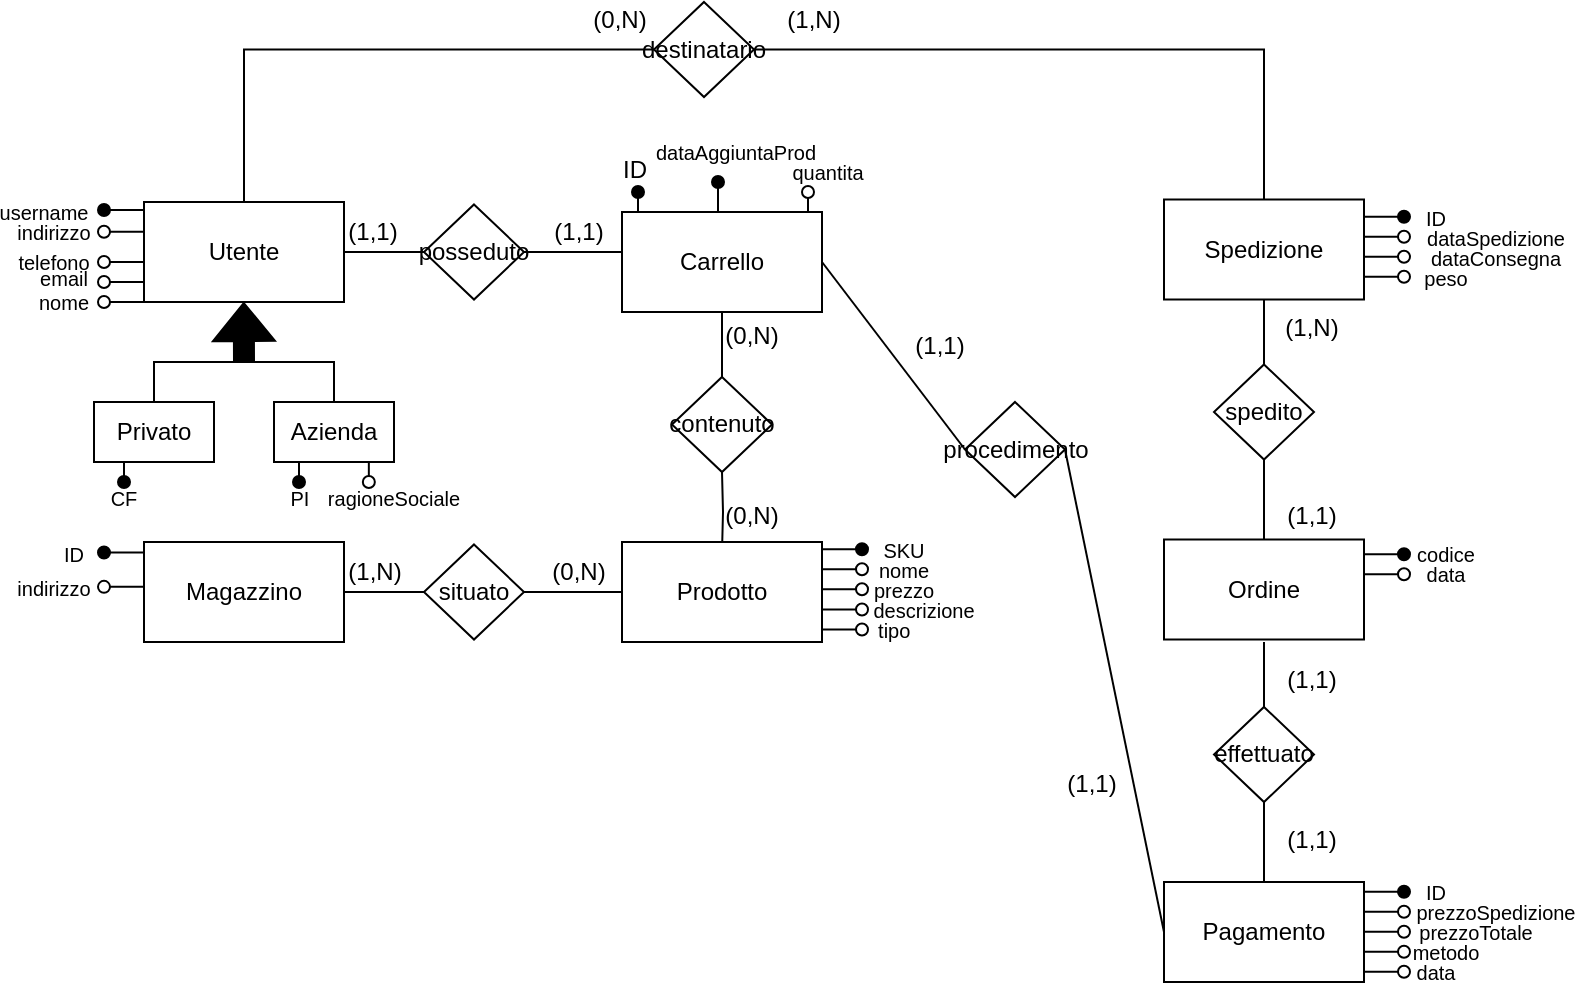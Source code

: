 <mxfile version="21.2.8" type="device">
  <diagram name="Pagina-1" id="aXGWc6sXb3ynVvdQe_Ra">
    <mxGraphModel dx="942" dy="503" grid="1" gridSize="10" guides="1" tooltips="1" connect="1" arrows="1" fold="1" page="1" pageScale="1" pageWidth="827" pageHeight="1169" math="0" shadow="0">
      <root>
        <mxCell id="0" />
        <mxCell id="1" parent="0" />
        <mxCell id="lkzqKLf32-UCbK940a2X-37" style="edgeStyle=orthogonalEdgeStyle;rounded=0;orthogonalLoop=1;jettySize=auto;html=1;exitX=0.5;exitY=0;exitDx=0;exitDy=0;entryX=0;entryY=0.5;entryDx=0;entryDy=0;endArrow=none;endFill=0;" parent="1" source="lkzqKLf32-UCbK940a2X-38" target="lkzqKLf32-UCbK940a2X-59" edge="1">
          <mxGeometry relative="1" as="geometry" />
        </mxCell>
        <mxCell id="lkzqKLf32-UCbK940a2X-38" value="Utente" style="rounded=0;whiteSpace=wrap;html=1;" parent="1" vertex="1">
          <mxGeometry x="85" y="140" width="100" height="50" as="geometry" />
        </mxCell>
        <mxCell id="lkzqKLf32-UCbK940a2X-39" style="edgeStyle=orthogonalEdgeStyle;rounded=0;orthogonalLoop=1;jettySize=auto;html=1;exitX=0.5;exitY=0;exitDx=0;exitDy=0;entryX=1;entryY=0.5;entryDx=0;entryDy=0;endArrow=none;endFill=0;" parent="1" source="lkzqKLf32-UCbK940a2X-40" target="lkzqKLf32-UCbK940a2X-59" edge="1">
          <mxGeometry relative="1" as="geometry" />
        </mxCell>
        <mxCell id="lkzqKLf32-UCbK940a2X-40" value="Spedizione" style="rounded=0;whiteSpace=wrap;html=1;" parent="1" vertex="1">
          <mxGeometry x="595" y="138.75" width="100" height="50" as="geometry" />
        </mxCell>
        <mxCell id="lkzqKLf32-UCbK940a2X-41" value="Ordine" style="rounded=0;whiteSpace=wrap;html=1;" parent="1" vertex="1">
          <mxGeometry x="595" y="308.75" width="100" height="50" as="geometry" />
        </mxCell>
        <mxCell id="lkzqKLf32-UCbK940a2X-42" style="edgeStyle=orthogonalEdgeStyle;rounded=0;orthogonalLoop=1;jettySize=auto;html=1;exitX=0.5;exitY=0;exitDx=0;exitDy=0;entryX=0.5;entryY=1;entryDx=0;entryDy=0;endArrow=none;endFill=0;" parent="1" target="lkzqKLf32-UCbK940a2X-55" edge="1">
          <mxGeometry relative="1" as="geometry">
            <mxPoint x="374" y="315" as="sourcePoint" />
          </mxGeometry>
        </mxCell>
        <mxCell id="lkzqKLf32-UCbK940a2X-43" value="Carrello" style="rounded=0;whiteSpace=wrap;html=1;" parent="1" vertex="1">
          <mxGeometry x="324" y="145" width="100" height="50" as="geometry" />
        </mxCell>
        <mxCell id="lkzqKLf32-UCbK940a2X-44" value="Magazzino" style="rounded=0;whiteSpace=wrap;html=1;" parent="1" vertex="1">
          <mxGeometry x="85" y="310" width="100" height="50" as="geometry" />
        </mxCell>
        <mxCell id="lkzqKLf32-UCbK940a2X-45" style="edgeStyle=orthogonalEdgeStyle;rounded=0;orthogonalLoop=1;jettySize=auto;html=1;exitX=0.5;exitY=1;exitDx=0;exitDy=0;entryX=0.5;entryY=0;entryDx=0;entryDy=0;endArrow=none;endFill=0;" parent="1" target="lkzqKLf32-UCbK940a2X-55" edge="1">
          <mxGeometry relative="1" as="geometry">
            <mxPoint x="374" y="195" as="sourcePoint" />
          </mxGeometry>
        </mxCell>
        <mxCell id="lkzqKLf32-UCbK940a2X-46" value="Prodotto" style="rounded=0;whiteSpace=wrap;html=1;" parent="1" vertex="1">
          <mxGeometry x="324" y="310" width="100" height="50" as="geometry" />
        </mxCell>
        <mxCell id="lkzqKLf32-UCbK940a2X-49" value="situato" style="rhombus;whiteSpace=wrap;html=1;" parent="1" vertex="1">
          <mxGeometry x="225" y="311.25" width="50" height="47.5" as="geometry" />
        </mxCell>
        <mxCell id="lkzqKLf32-UCbK940a2X-50" value="" style="endArrow=none;html=1;rounded=0;exitX=1;exitY=0.5;exitDx=0;exitDy=0;entryX=0;entryY=0.5;entryDx=0;entryDy=0;" parent="1" source="lkzqKLf32-UCbK940a2X-49" target="lkzqKLf32-UCbK940a2X-46" edge="1">
          <mxGeometry width="50" height="50" relative="1" as="geometry">
            <mxPoint x="315" y="240" as="sourcePoint" />
            <mxPoint x="365" y="190" as="targetPoint" />
          </mxGeometry>
        </mxCell>
        <mxCell id="lkzqKLf32-UCbK940a2X-51" value="" style="endArrow=none;html=1;rounded=0;exitX=1;exitY=0.5;exitDx=0;exitDy=0;entryX=0;entryY=0.5;entryDx=0;entryDy=0;" parent="1" source="lkzqKLf32-UCbK940a2X-44" target="lkzqKLf32-UCbK940a2X-49" edge="1">
          <mxGeometry width="50" height="50" relative="1" as="geometry">
            <mxPoint x="185" y="294" as="sourcePoint" />
            <mxPoint x="245" y="230" as="targetPoint" />
          </mxGeometry>
        </mxCell>
        <mxCell id="lkzqKLf32-UCbK940a2X-54" value="procedimento" style="rhombus;whiteSpace=wrap;html=1;" parent="1" vertex="1">
          <mxGeometry x="495.5" y="240" width="50" height="47.5" as="geometry" />
        </mxCell>
        <mxCell id="lkzqKLf32-UCbK940a2X-55" value="contenuto" style="rhombus;whiteSpace=wrap;html=1;" parent="1" vertex="1">
          <mxGeometry x="349" y="227.5" width="50" height="47.5" as="geometry" />
        </mxCell>
        <mxCell id="lkzqKLf32-UCbK940a2X-56" style="edgeStyle=orthogonalEdgeStyle;rounded=0;orthogonalLoop=1;jettySize=auto;html=1;exitX=0.5;exitY=0;exitDx=0;exitDy=0;entryX=0.5;entryY=1;entryDx=0;entryDy=0;endArrow=none;endFill=0;" parent="1" target="lkzqKLf32-UCbK940a2X-58" edge="1">
          <mxGeometry relative="1" as="geometry">
            <mxPoint x="645" y="308.75" as="sourcePoint" />
            <Array as="points">
              <mxPoint x="645" y="288.75" />
              <mxPoint x="645" y="288.75" />
            </Array>
          </mxGeometry>
        </mxCell>
        <mxCell id="lkzqKLf32-UCbK940a2X-57" style="edgeStyle=orthogonalEdgeStyle;rounded=0;orthogonalLoop=1;jettySize=auto;html=1;exitX=0.5;exitY=1;exitDx=0;exitDy=0;entryX=0.5;entryY=0;entryDx=0;entryDy=0;endArrow=none;endFill=0;" parent="1" target="lkzqKLf32-UCbK940a2X-58" edge="1">
          <mxGeometry relative="1" as="geometry">
            <mxPoint x="645" y="188.75" as="sourcePoint" />
          </mxGeometry>
        </mxCell>
        <mxCell id="lkzqKLf32-UCbK940a2X-58" value="spedito" style="rhombus;whiteSpace=wrap;html=1;" parent="1" vertex="1">
          <mxGeometry x="620" y="221.25" width="50" height="47.5" as="geometry" />
        </mxCell>
        <mxCell id="lkzqKLf32-UCbK940a2X-59" value="destinatario" style="rhombus;whiteSpace=wrap;html=1;" parent="1" vertex="1">
          <mxGeometry x="340" y="40" width="50" height="47.5" as="geometry" />
        </mxCell>
        <mxCell id="lkzqKLf32-UCbK940a2X-60" value="" style="shape=flexArrow;endArrow=classic;html=1;rounded=0;fillColor=#000000;" parent="1" edge="1">
          <mxGeometry width="50" height="50" relative="1" as="geometry">
            <mxPoint x="135" y="220" as="sourcePoint" />
            <mxPoint x="134.88" y="190" as="targetPoint" />
          </mxGeometry>
        </mxCell>
        <mxCell id="lkzqKLf32-UCbK940a2X-61" style="edgeStyle=orthogonalEdgeStyle;rounded=0;orthogonalLoop=1;jettySize=auto;html=1;exitX=0.5;exitY=0;exitDx=0;exitDy=0;endArrow=none;endFill=0;" parent="1" source="lkzqKLf32-UCbK940a2X-62" edge="1">
          <mxGeometry relative="1" as="geometry">
            <mxPoint x="135" y="220" as="targetPoint" />
          </mxGeometry>
        </mxCell>
        <mxCell id="lkzqKLf32-UCbK940a2X-62" value="Privato" style="rounded=0;whiteSpace=wrap;html=1;" parent="1" vertex="1">
          <mxGeometry x="60" y="240" width="60" height="30" as="geometry" />
        </mxCell>
        <mxCell id="lkzqKLf32-UCbK940a2X-63" style="edgeStyle=orthogonalEdgeStyle;rounded=0;orthogonalLoop=1;jettySize=auto;html=1;exitX=0.5;exitY=0;exitDx=0;exitDy=0;endArrow=none;endFill=0;" parent="1" source="lkzqKLf32-UCbK940a2X-64" edge="1">
          <mxGeometry relative="1" as="geometry">
            <mxPoint x="135" y="220" as="targetPoint" />
          </mxGeometry>
        </mxCell>
        <mxCell id="lkzqKLf32-UCbK940a2X-64" value="Azienda" style="rounded=0;whiteSpace=wrap;html=1;" parent="1" vertex="1">
          <mxGeometry x="150" y="240" width="60" height="30" as="geometry" />
        </mxCell>
        <mxCell id="lkzqKLf32-UCbK940a2X-68" value="" style="endArrow=none;html=1;rounded=0;exitX=1;exitY=0.5;exitDx=0;exitDy=0;entryX=0;entryY=0.5;entryDx=0;entryDy=0;" parent="1" source="lkzqKLf32-UCbK940a2X-43" target="lkzqKLf32-UCbK940a2X-54" edge="1">
          <mxGeometry width="50" height="50" relative="1" as="geometry">
            <mxPoint x="455" y="130.5" as="sourcePoint" />
            <mxPoint x="510" y="199.5" as="targetPoint" />
          </mxGeometry>
        </mxCell>
        <mxCell id="lkzqKLf32-UCbK940a2X-69" value="" style="endArrow=none;html=1;rounded=0;exitX=1;exitY=0.5;exitDx=0;exitDy=0;entryX=0;entryY=0.5;entryDx=0;entryDy=0;" parent="1" source="lkzqKLf32-UCbK940a2X-54" target="lkzqKLf32-UCbK940a2X-133" edge="1">
          <mxGeometry width="50" height="50" relative="1" as="geometry">
            <mxPoint x="510" y="247.5" as="sourcePoint" />
            <mxPoint x="530" y="332.5" as="targetPoint" />
          </mxGeometry>
        </mxCell>
        <mxCell id="lkzqKLf32-UCbK940a2X-75" value="" style="endArrow=none;html=1;rounded=0;startArrow=oval;startFill=1;" parent="1" edge="1">
          <mxGeometry width="50" height="50" relative="1" as="geometry">
            <mxPoint x="65" y="144" as="sourcePoint" />
            <mxPoint x="85" y="144" as="targetPoint" />
          </mxGeometry>
        </mxCell>
        <mxCell id="lkzqKLf32-UCbK940a2X-76" value="username" style="text;html=1;strokeColor=none;fillColor=none;align=center;verticalAlign=middle;whiteSpace=wrap;rounded=0;imageAspect=1;fontSize=10;" parent="1" vertex="1">
          <mxGeometry x="20" y="140" width="30" height="10" as="geometry" />
        </mxCell>
        <mxCell id="lkzqKLf32-UCbK940a2X-77" value="" style="endArrow=none;html=1;rounded=0;startArrow=oval;startFill=0;" parent="1" edge="1">
          <mxGeometry width="50" height="50" relative="1" as="geometry">
            <mxPoint x="65" y="180" as="sourcePoint" />
            <mxPoint x="85" y="180" as="targetPoint" />
          </mxGeometry>
        </mxCell>
        <mxCell id="lkzqKLf32-UCbK940a2X-78" value="" style="endArrow=none;html=1;rounded=0;startArrow=oval;startFill=0;" parent="1" edge="1">
          <mxGeometry width="50" height="50" relative="1" as="geometry">
            <mxPoint x="65" y="170" as="sourcePoint" />
            <mxPoint x="85" y="170" as="targetPoint" />
          </mxGeometry>
        </mxCell>
        <mxCell id="lkzqKLf32-UCbK940a2X-79" value="" style="endArrow=none;html=1;rounded=0;startArrow=oval;startFill=0;" parent="1" edge="1">
          <mxGeometry width="50" height="50" relative="1" as="geometry">
            <mxPoint x="65" y="154.88" as="sourcePoint" />
            <mxPoint x="85" y="154.88" as="targetPoint" />
          </mxGeometry>
        </mxCell>
        <mxCell id="lkzqKLf32-UCbK940a2X-80" value="indirizzo" style="text;html=1;strokeColor=none;fillColor=none;align=center;verticalAlign=middle;whiteSpace=wrap;rounded=0;imageAspect=1;fontSize=10;" parent="1" vertex="1">
          <mxGeometry x="25" y="150" width="30" height="10" as="geometry" />
        </mxCell>
        <mxCell id="lkzqKLf32-UCbK940a2X-81" value="telefono" style="text;html=1;strokeColor=none;fillColor=none;align=center;verticalAlign=middle;whiteSpace=wrap;rounded=0;imageAspect=1;fontSize=10;" parent="1" vertex="1">
          <mxGeometry x="20" y="167.5" width="40" height="5" as="geometry" />
        </mxCell>
        <mxCell id="lkzqKLf32-UCbK940a2X-82" value="email" style="text;html=1;strokeColor=none;fillColor=none;align=center;verticalAlign=middle;whiteSpace=wrap;rounded=0;imageAspect=1;fontSize=10;" parent="1" vertex="1">
          <mxGeometry x="30" y="172.5" width="30" height="10" as="geometry" />
        </mxCell>
        <mxCell id="lkzqKLf32-UCbK940a2X-83" value="" style="endArrow=none;html=1;rounded=0;startArrow=oval;startFill=1;" parent="1" edge="1">
          <mxGeometry width="50" height="50" relative="1" as="geometry">
            <mxPoint x="65" y="315.25" as="sourcePoint" />
            <mxPoint x="85" y="315.25" as="targetPoint" />
          </mxGeometry>
        </mxCell>
        <mxCell id="lkzqKLf32-UCbK940a2X-84" value="ID" style="text;html=1;strokeColor=none;fillColor=none;align=center;verticalAlign=middle;whiteSpace=wrap;rounded=0;imageAspect=1;fontSize=10;" parent="1" vertex="1">
          <mxGeometry x="35" y="311.25" width="30" height="10" as="geometry" />
        </mxCell>
        <mxCell id="lkzqKLf32-UCbK940a2X-86" value="" style="endArrow=none;html=1;rounded=0;startArrow=oval;startFill=0;" parent="1" edge="1">
          <mxGeometry width="50" height="50" relative="1" as="geometry">
            <mxPoint x="65" y="332.42" as="sourcePoint" />
            <mxPoint x="85" y="332.42" as="targetPoint" />
          </mxGeometry>
        </mxCell>
        <mxCell id="lkzqKLf32-UCbK940a2X-89" value="indirizzo" style="text;html=1;strokeColor=none;fillColor=none;align=center;verticalAlign=middle;whiteSpace=wrap;rounded=0;imageAspect=1;fontSize=10;" parent="1" vertex="1">
          <mxGeometry x="20" y="330" width="40" height="5" as="geometry" />
        </mxCell>
        <mxCell id="lkzqKLf32-UCbK940a2X-106" value="" style="endArrow=oval;html=1;rounded=0;startArrow=none;startFill=0;endFill=1;" parent="1" edge="1">
          <mxGeometry width="50" height="50" relative="1" as="geometry">
            <mxPoint x="695" y="316.14" as="sourcePoint" />
            <mxPoint x="715" y="316.14" as="targetPoint" />
          </mxGeometry>
        </mxCell>
        <mxCell id="lkzqKLf32-UCbK940a2X-107" value="codice" style="text;html=1;strokeColor=none;fillColor=none;align=center;verticalAlign=middle;whiteSpace=wrap;rounded=0;imageAspect=1;fontSize=10;" parent="1" vertex="1">
          <mxGeometry x="721" y="311.25" width="30" height="10" as="geometry" />
        </mxCell>
        <mxCell id="lkzqKLf32-UCbK940a2X-110" value="" style="endArrow=oval;html=1;rounded=0;startArrow=none;startFill=0;endFill=0;" parent="1" edge="1">
          <mxGeometry width="50" height="50" relative="1" as="geometry">
            <mxPoint x="695" y="326.14" as="sourcePoint" />
            <mxPoint x="715" y="326.14" as="targetPoint" />
          </mxGeometry>
        </mxCell>
        <mxCell id="lkzqKLf32-UCbK940a2X-111" value="data" style="text;html=1;strokeColor=none;fillColor=none;align=center;verticalAlign=middle;whiteSpace=wrap;rounded=0;imageAspect=1;fontSize=10;" parent="1" vertex="1">
          <mxGeometry x="721" y="321.25" width="30" height="10" as="geometry" />
        </mxCell>
        <mxCell id="lkzqKLf32-UCbK940a2X-115" value="" style="endArrow=none;html=1;rounded=0;startArrow=oval;startFill=1;" parent="1" edge="1">
          <mxGeometry width="50" height="50" relative="1" as="geometry">
            <mxPoint x="75" y="280" as="sourcePoint" />
            <mxPoint x="75" y="270" as="targetPoint" />
          </mxGeometry>
        </mxCell>
        <mxCell id="lkzqKLf32-UCbK940a2X-117" value="&lt;font style=&quot;font-size: 10px;&quot;&gt;CF&lt;/font&gt;" style="text;html=1;strokeColor=none;fillColor=none;align=center;verticalAlign=middle;whiteSpace=wrap;rounded=0;" parent="1" vertex="1">
          <mxGeometry x="65" y="280" width="20" height="15" as="geometry" />
        </mxCell>
        <mxCell id="lkzqKLf32-UCbK940a2X-119" value="&lt;font style=&quot;font-size: 10px;&quot;&gt;nome&lt;/font&gt;" style="text;html=1;strokeColor=none;fillColor=none;align=center;verticalAlign=middle;whiteSpace=wrap;rounded=0;" parent="1" vertex="1">
          <mxGeometry x="35" y="182.5" width="20" height="15" as="geometry" />
        </mxCell>
        <mxCell id="lkzqKLf32-UCbK940a2X-120" value="" style="endArrow=none;html=1;rounded=0;startArrow=oval;startFill=1;" parent="1" edge="1">
          <mxGeometry width="50" height="50" relative="1" as="geometry">
            <mxPoint x="162.5" y="280" as="sourcePoint" />
            <mxPoint x="162.5" y="270" as="targetPoint" />
          </mxGeometry>
        </mxCell>
        <mxCell id="lkzqKLf32-UCbK940a2X-121" value="" style="endArrow=none;html=1;rounded=0;startArrow=oval;startFill=0;" parent="1" edge="1">
          <mxGeometry width="50" height="50" relative="1" as="geometry">
            <mxPoint x="197.42" y="280" as="sourcePoint" />
            <mxPoint x="197.42" y="270" as="targetPoint" />
          </mxGeometry>
        </mxCell>
        <mxCell id="lkzqKLf32-UCbK940a2X-122" value="&lt;span style=&quot;font-size: 10px;&quot;&gt;PI&lt;/span&gt;" style="text;html=1;strokeColor=none;fillColor=none;align=center;verticalAlign=middle;whiteSpace=wrap;rounded=0;" parent="1" vertex="1">
          <mxGeometry x="152.5" y="280" width="20" height="15" as="geometry" />
        </mxCell>
        <mxCell id="lkzqKLf32-UCbK940a2X-123" value="&lt;font style=&quot;font-size: 10px;&quot;&gt;ragioneSociale&lt;/font&gt;" style="text;html=1;strokeColor=none;fillColor=none;align=center;verticalAlign=middle;whiteSpace=wrap;rounded=0;" parent="1" vertex="1">
          <mxGeometry x="200" y="280" width="20" height="15" as="geometry" />
        </mxCell>
        <mxCell id="lkzqKLf32-UCbK940a2X-124" value="" style="endArrow=none;html=1;rounded=0;startArrow=oval;startFill=0;" parent="1" edge="1">
          <mxGeometry width="50" height="50" relative="1" as="geometry">
            <mxPoint x="65" y="190" as="sourcePoint" />
            <mxPoint x="85" y="190" as="targetPoint" />
          </mxGeometry>
        </mxCell>
        <mxCell id="lkzqKLf32-UCbK940a2X-130" style="edgeStyle=orthogonalEdgeStyle;rounded=0;orthogonalLoop=1;jettySize=auto;html=1;exitX=0.5;exitY=0;exitDx=0;exitDy=0;entryX=0.5;entryY=1;entryDx=0;entryDy=0;endArrow=none;endFill=0;" parent="1" target="lkzqKLf32-UCbK940a2X-132" edge="1">
          <mxGeometry relative="1" as="geometry">
            <mxPoint x="645" y="480" as="sourcePoint" />
            <Array as="points">
              <mxPoint x="645" y="460" />
              <mxPoint x="645" y="460" />
            </Array>
          </mxGeometry>
        </mxCell>
        <mxCell id="lkzqKLf32-UCbK940a2X-131" style="edgeStyle=orthogonalEdgeStyle;rounded=0;orthogonalLoop=1;jettySize=auto;html=1;exitX=0.5;exitY=1;exitDx=0;exitDy=0;entryX=0.5;entryY=0;entryDx=0;entryDy=0;endArrow=none;endFill=0;" parent="1" target="lkzqKLf32-UCbK940a2X-132" edge="1">
          <mxGeometry relative="1" as="geometry">
            <mxPoint x="645" y="360" as="sourcePoint" />
          </mxGeometry>
        </mxCell>
        <mxCell id="lkzqKLf32-UCbK940a2X-132" value="effettuato" style="rhombus;whiteSpace=wrap;html=1;" parent="1" vertex="1">
          <mxGeometry x="620" y="392.5" width="50" height="47.5" as="geometry" />
        </mxCell>
        <mxCell id="lkzqKLf32-UCbK940a2X-133" value="Pagamento" style="rounded=0;whiteSpace=wrap;html=1;" parent="1" vertex="1">
          <mxGeometry x="595" y="480" width="100" height="50" as="geometry" />
        </mxCell>
        <mxCell id="lkzqKLf32-UCbK940a2X-140" value="" style="endArrow=oval;html=1;rounded=0;startArrow=none;startFill=0;endFill=1;" parent="1" edge="1">
          <mxGeometry width="50" height="50" relative="1" as="geometry">
            <mxPoint x="695" y="147.39" as="sourcePoint" />
            <mxPoint x="715" y="147.39" as="targetPoint" />
          </mxGeometry>
        </mxCell>
        <mxCell id="lkzqKLf32-UCbK940a2X-141" value="ID" style="text;html=1;strokeColor=none;fillColor=none;align=center;verticalAlign=middle;whiteSpace=wrap;rounded=0;imageAspect=1;fontSize=10;" parent="1" vertex="1">
          <mxGeometry x="715.5" y="142.5" width="30" height="10" as="geometry" />
        </mxCell>
        <mxCell id="lkzqKLf32-UCbK940a2X-142" value="" style="endArrow=oval;html=1;rounded=0;startArrow=none;startFill=0;endFill=0;" parent="1" edge="1">
          <mxGeometry width="50" height="50" relative="1" as="geometry">
            <mxPoint x="695" y="157.39" as="sourcePoint" />
            <mxPoint x="715" y="157.39" as="targetPoint" />
          </mxGeometry>
        </mxCell>
        <mxCell id="lkzqKLf32-UCbK940a2X-143" value="dataSpedizione" style="text;html=1;strokeColor=none;fillColor=none;align=center;verticalAlign=middle;whiteSpace=wrap;rounded=0;imageAspect=1;fontSize=10;" parent="1" vertex="1">
          <mxGeometry x="745.5" y="152.5" width="30" height="10" as="geometry" />
        </mxCell>
        <mxCell id="lkzqKLf32-UCbK940a2X-144" value="" style="endArrow=oval;html=1;rounded=0;startArrow=none;startFill=0;endFill=0;" parent="1" edge="1">
          <mxGeometry width="50" height="50" relative="1" as="geometry">
            <mxPoint x="695" y="167.39" as="sourcePoint" />
            <mxPoint x="715" y="167.39" as="targetPoint" />
          </mxGeometry>
        </mxCell>
        <mxCell id="lkzqKLf32-UCbK940a2X-145" value="dataConsegna" style="text;html=1;strokeColor=none;fillColor=none;align=center;verticalAlign=middle;whiteSpace=wrap;rounded=0;imageAspect=1;fontSize=10;" parent="1" vertex="1">
          <mxGeometry x="745.5" y="162.5" width="30" height="10" as="geometry" />
        </mxCell>
        <mxCell id="lkzqKLf32-UCbK940a2X-146" value="" style="endArrow=oval;html=1;rounded=0;startArrow=none;startFill=0;endFill=0;" parent="1" edge="1">
          <mxGeometry width="50" height="50" relative="1" as="geometry">
            <mxPoint x="695" y="177.39" as="sourcePoint" />
            <mxPoint x="715" y="177.39" as="targetPoint" />
          </mxGeometry>
        </mxCell>
        <mxCell id="lkzqKLf32-UCbK940a2X-147" value="peso" style="text;html=1;strokeColor=none;fillColor=none;align=center;verticalAlign=middle;whiteSpace=wrap;rounded=0;imageAspect=1;fontSize=10;" parent="1" vertex="1">
          <mxGeometry x="721" y="172.5" width="30" height="10" as="geometry" />
        </mxCell>
        <mxCell id="lkzqKLf32-UCbK940a2X-148" value="(1,N)" style="text;html=1;strokeColor=none;fillColor=none;align=center;verticalAlign=middle;whiteSpace=wrap;rounded=0;" parent="1" vertex="1">
          <mxGeometry x="179" y="310" width="43" height="30" as="geometry" />
        </mxCell>
        <mxCell id="lkzqKLf32-UCbK940a2X-149" value="(0,N)" style="text;html=1;strokeColor=none;fillColor=none;align=center;verticalAlign=middle;whiteSpace=wrap;rounded=0;" parent="1" vertex="1">
          <mxGeometry x="281" y="310" width="43" height="30" as="geometry" />
        </mxCell>
        <mxCell id="lkzqKLf32-UCbK940a2X-152" value="(0,N)" style="text;html=1;strokeColor=none;fillColor=none;align=center;verticalAlign=middle;whiteSpace=wrap;rounded=0;" parent="1" vertex="1">
          <mxGeometry x="375.5" y="287.5" width="26" height="18.75" as="geometry" />
        </mxCell>
        <mxCell id="lkzqKLf32-UCbK940a2X-153" value="(0,N)" style="text;html=1;strokeColor=none;fillColor=none;align=center;verticalAlign=middle;whiteSpace=wrap;rounded=0;" parent="1" vertex="1">
          <mxGeometry x="375.5" y="197.5" width="26" height="18.75" as="geometry" />
        </mxCell>
        <mxCell id="lkzqKLf32-UCbK940a2X-154" value="(1,1)" style="text;html=1;strokeColor=none;fillColor=none;align=center;verticalAlign=middle;whiteSpace=wrap;rounded=0;" parent="1" vertex="1">
          <mxGeometry x="469.5" y="202.5" width="26" height="18.75" as="geometry" />
        </mxCell>
        <mxCell id="lkzqKLf32-UCbK940a2X-155" value="(1,1)" style="text;html=1;strokeColor=none;fillColor=none;align=center;verticalAlign=middle;whiteSpace=wrap;rounded=0;" parent="1" vertex="1">
          <mxGeometry x="545.5" y="421.25" width="26" height="18.75" as="geometry" />
        </mxCell>
        <mxCell id="lkzqKLf32-UCbK940a2X-156" value="(1,1)" style="text;html=1;strokeColor=none;fillColor=none;align=center;verticalAlign=middle;whiteSpace=wrap;rounded=0;" parent="1" vertex="1">
          <mxGeometry x="655.5" y="450" width="26" height="18.75" as="geometry" />
        </mxCell>
        <mxCell id="lkzqKLf32-UCbK940a2X-157" value="(1,1)" style="text;html=1;strokeColor=none;fillColor=none;align=center;verticalAlign=middle;whiteSpace=wrap;rounded=0;" parent="1" vertex="1">
          <mxGeometry x="655.5" y="370" width="26" height="18.75" as="geometry" />
        </mxCell>
        <mxCell id="lkzqKLf32-UCbK940a2X-158" value="(1,1)" style="text;html=1;strokeColor=none;fillColor=none;align=center;verticalAlign=middle;whiteSpace=wrap;rounded=0;" parent="1" vertex="1">
          <mxGeometry x="655.5" y="287.5" width="26" height="18.75" as="geometry" />
        </mxCell>
        <mxCell id="lkzqKLf32-UCbK940a2X-159" value="(1,N)" style="text;html=1;strokeColor=none;fillColor=none;align=center;verticalAlign=middle;whiteSpace=wrap;rounded=0;" parent="1" vertex="1">
          <mxGeometry x="655.5" y="193.75" width="26" height="18.75" as="geometry" />
        </mxCell>
        <mxCell id="lkzqKLf32-UCbK940a2X-160" value="(1,N)" style="text;html=1;strokeColor=none;fillColor=none;align=center;verticalAlign=middle;whiteSpace=wrap;rounded=0;" parent="1" vertex="1">
          <mxGeometry x="406.5" y="40" width="26" height="18.75" as="geometry" />
        </mxCell>
        <mxCell id="lkzqKLf32-UCbK940a2X-161" value="(0,N)" style="text;html=1;strokeColor=none;fillColor=none;align=center;verticalAlign=middle;whiteSpace=wrap;rounded=0;" parent="1" vertex="1">
          <mxGeometry x="309.5" y="40" width="26" height="18.75" as="geometry" />
        </mxCell>
        <mxCell id="gtLAAw2knSsjceFXVeM_-1" value="posseduto" style="rhombus;whiteSpace=wrap;html=1;" parent="1" vertex="1">
          <mxGeometry x="225" y="141.25" width="50" height="47.5" as="geometry" />
        </mxCell>
        <mxCell id="gtLAAw2knSsjceFXVeM_-2" value="" style="endArrow=none;html=1;rounded=0;exitX=1;exitY=0.5;exitDx=0;exitDy=0;entryX=0;entryY=0.5;entryDx=0;entryDy=0;" parent="1" source="gtLAAw2knSsjceFXVeM_-1" edge="1">
          <mxGeometry width="50" height="50" relative="1" as="geometry">
            <mxPoint x="315" y="70" as="sourcePoint" />
            <mxPoint x="324" y="165" as="targetPoint" />
          </mxGeometry>
        </mxCell>
        <mxCell id="gtLAAw2knSsjceFXVeM_-3" value="" style="endArrow=none;html=1;rounded=0;exitX=1;exitY=0.5;exitDx=0;exitDy=0;entryX=0;entryY=0.5;entryDx=0;entryDy=0;" parent="1" target="gtLAAw2knSsjceFXVeM_-1" edge="1">
          <mxGeometry width="50" height="50" relative="1" as="geometry">
            <mxPoint x="185" y="165" as="sourcePoint" />
            <mxPoint x="245" y="60" as="targetPoint" />
          </mxGeometry>
        </mxCell>
        <mxCell id="gtLAAw2knSsjceFXVeM_-4" value="(1,1)" style="text;html=1;strokeColor=none;fillColor=none;align=center;verticalAlign=middle;whiteSpace=wrap;rounded=0;" parent="1" vertex="1">
          <mxGeometry x="177.5" y="140" width="43" height="30" as="geometry" />
        </mxCell>
        <mxCell id="gtLAAw2knSsjceFXVeM_-5" value="(1,1)" style="text;html=1;strokeColor=none;fillColor=none;align=center;verticalAlign=middle;whiteSpace=wrap;rounded=0;" parent="1" vertex="1">
          <mxGeometry x="281" y="140" width="43" height="30" as="geometry" />
        </mxCell>
        <mxCell id="Iy-cu3KeG3EMLXOv0sf3-1" value="" style="endArrow=none;html=1;rounded=0;startArrow=oval;startFill=1;entryX=0.5;entryY=0;entryDx=0;entryDy=0;" parent="1" edge="1">
          <mxGeometry width="50" height="50" relative="1" as="geometry">
            <mxPoint x="372" y="130" as="sourcePoint" />
            <mxPoint x="372" y="145" as="targetPoint" />
          </mxGeometry>
        </mxCell>
        <mxCell id="Iy-cu3KeG3EMLXOv0sf3-2" value="" style="endArrow=none;html=1;rounded=0;startArrow=oval;startFill=0;" parent="1" edge="1">
          <mxGeometry width="50" height="50" relative="1" as="geometry">
            <mxPoint x="417" y="135" as="sourcePoint" />
            <mxPoint x="417" y="145" as="targetPoint" />
          </mxGeometry>
        </mxCell>
        <mxCell id="Iy-cu3KeG3EMLXOv0sf3-3" value="dataAggiuntaProd" style="text;html=1;strokeColor=none;fillColor=none;align=center;verticalAlign=middle;whiteSpace=wrap;rounded=0;imageAspect=1;fontSize=10;" parent="1" vertex="1">
          <mxGeometry x="366" y="110" width="30" height="10" as="geometry" />
        </mxCell>
        <mxCell id="Iy-cu3KeG3EMLXOv0sf3-4" value="quantita" style="text;html=1;strokeColor=none;fillColor=none;align=center;verticalAlign=middle;whiteSpace=wrap;rounded=0;imageAspect=1;fontSize=10;" parent="1" vertex="1">
          <mxGeometry x="412" y="120" width="30" height="10" as="geometry" />
        </mxCell>
        <mxCell id="Iy-cu3KeG3EMLXOv0sf3-5" value="" style="endArrow=none;html=1;rounded=0;startArrow=oval;startFill=1;" parent="1" edge="1">
          <mxGeometry width="50" height="50" relative="1" as="geometry">
            <mxPoint x="332" y="135" as="sourcePoint" />
            <mxPoint x="332" y="145" as="targetPoint" />
          </mxGeometry>
        </mxCell>
        <mxCell id="Iy-cu3KeG3EMLXOv0sf3-6" value="ID" style="text;html=1;align=center;verticalAlign=middle;resizable=0;points=[];autosize=1;strokeColor=none;fillColor=none;" parent="1" vertex="1">
          <mxGeometry x="309.5" y="108.75" width="40" height="30" as="geometry" />
        </mxCell>
        <mxCell id="Iy-cu3KeG3EMLXOv0sf3-8" value="" style="endArrow=oval;html=1;rounded=0;startArrow=none;startFill=0;endFill=1;" parent="1" edge="1">
          <mxGeometry width="50" height="50" relative="1" as="geometry">
            <mxPoint x="695" y="484.89" as="sourcePoint" />
            <mxPoint x="715" y="484.89" as="targetPoint" />
          </mxGeometry>
        </mxCell>
        <mxCell id="Iy-cu3KeG3EMLXOv0sf3-9" value="ID" style="text;html=1;strokeColor=none;fillColor=none;align=center;verticalAlign=middle;whiteSpace=wrap;rounded=0;imageAspect=1;fontSize=10;" parent="1" vertex="1">
          <mxGeometry x="715.5" y="480" width="30" height="10" as="geometry" />
        </mxCell>
        <mxCell id="Iy-cu3KeG3EMLXOv0sf3-10" value="" style="endArrow=oval;html=1;rounded=0;startArrow=none;startFill=0;endFill=0;" parent="1" edge="1">
          <mxGeometry width="50" height="50" relative="1" as="geometry">
            <mxPoint x="695" y="494.89" as="sourcePoint" />
            <mxPoint x="715" y="494.89" as="targetPoint" />
          </mxGeometry>
        </mxCell>
        <mxCell id="Iy-cu3KeG3EMLXOv0sf3-11" value="prezzoSpedizione" style="text;html=1;strokeColor=none;fillColor=none;align=center;verticalAlign=middle;whiteSpace=wrap;rounded=0;imageAspect=1;fontSize=10;" parent="1" vertex="1">
          <mxGeometry x="745.5" y="490" width="30" height="10" as="geometry" />
        </mxCell>
        <mxCell id="Iy-cu3KeG3EMLXOv0sf3-12" value="" style="endArrow=oval;html=1;rounded=0;startArrow=none;startFill=0;endFill=0;" parent="1" edge="1">
          <mxGeometry width="50" height="50" relative="1" as="geometry">
            <mxPoint x="695" y="504.89" as="sourcePoint" />
            <mxPoint x="715" y="504.89" as="targetPoint" />
          </mxGeometry>
        </mxCell>
        <mxCell id="Iy-cu3KeG3EMLXOv0sf3-13" value="prezzoTotale" style="text;html=1;strokeColor=none;fillColor=none;align=center;verticalAlign=middle;whiteSpace=wrap;rounded=0;imageAspect=1;fontSize=10;" parent="1" vertex="1">
          <mxGeometry x="735.5" y="500" width="30" height="10" as="geometry" />
        </mxCell>
        <mxCell id="Iy-cu3KeG3EMLXOv0sf3-14" value="" style="endArrow=oval;html=1;rounded=0;startArrow=none;startFill=0;endFill=0;" parent="1" edge="1">
          <mxGeometry width="50" height="50" relative="1" as="geometry">
            <mxPoint x="695" y="514.89" as="sourcePoint" />
            <mxPoint x="715" y="514.89" as="targetPoint" />
          </mxGeometry>
        </mxCell>
        <mxCell id="Iy-cu3KeG3EMLXOv0sf3-15" value="metodo" style="text;html=1;strokeColor=none;fillColor=none;align=center;verticalAlign=middle;whiteSpace=wrap;rounded=0;imageAspect=1;fontSize=10;" parent="1" vertex="1">
          <mxGeometry x="721" y="510" width="30" height="10" as="geometry" />
        </mxCell>
        <mxCell id="Iy-cu3KeG3EMLXOv0sf3-16" value="" style="endArrow=oval;html=1;rounded=0;startArrow=none;startFill=0;endFill=0;" parent="1" edge="1">
          <mxGeometry width="50" height="50" relative="1" as="geometry">
            <mxPoint x="695" y="524.89" as="sourcePoint" />
            <mxPoint x="715" y="524.89" as="targetPoint" />
          </mxGeometry>
        </mxCell>
        <mxCell id="Iy-cu3KeG3EMLXOv0sf3-17" value="data" style="text;html=1;strokeColor=none;fillColor=none;align=center;verticalAlign=middle;whiteSpace=wrap;rounded=0;imageAspect=1;fontSize=10;" parent="1" vertex="1">
          <mxGeometry x="715.5" y="520" width="30" height="10" as="geometry" />
        </mxCell>
        <mxCell id="Iy-cu3KeG3EMLXOv0sf3-18" value="" style="endArrow=oval;html=1;rounded=0;startArrow=none;startFill=0;endFill=1;" parent="1" edge="1">
          <mxGeometry width="50" height="50" relative="1" as="geometry">
            <mxPoint x="424" y="313.64" as="sourcePoint" />
            <mxPoint x="444" y="313.64" as="targetPoint" />
          </mxGeometry>
        </mxCell>
        <mxCell id="Iy-cu3KeG3EMLXOv0sf3-19" value="SKU" style="text;html=1;strokeColor=none;fillColor=none;align=center;verticalAlign=middle;whiteSpace=wrap;rounded=0;imageAspect=1;fontSize=10;" parent="1" vertex="1">
          <mxGeometry x="450" y="308.75" width="30" height="10" as="geometry" />
        </mxCell>
        <mxCell id="Iy-cu3KeG3EMLXOv0sf3-20" value="" style="endArrow=oval;html=1;rounded=0;startArrow=none;startFill=0;endFill=0;" parent="1" edge="1">
          <mxGeometry width="50" height="50" relative="1" as="geometry">
            <mxPoint x="424" y="343.75" as="sourcePoint" />
            <mxPoint x="444" y="343.75" as="targetPoint" />
            <Array as="points">
              <mxPoint x="434" y="343.75" />
            </Array>
          </mxGeometry>
        </mxCell>
        <mxCell id="Iy-cu3KeG3EMLXOv0sf3-21" value="" style="endArrow=oval;html=1;rounded=0;startArrow=none;startFill=0;endFill=0;" parent="1" edge="1">
          <mxGeometry width="50" height="50" relative="1" as="geometry">
            <mxPoint x="424" y="333.64" as="sourcePoint" />
            <mxPoint x="444" y="333.64" as="targetPoint" />
          </mxGeometry>
        </mxCell>
        <mxCell id="Iy-cu3KeG3EMLXOv0sf3-22" value="" style="endArrow=oval;html=1;rounded=0;startArrow=none;startFill=0;endFill=0;" parent="1" edge="1">
          <mxGeometry width="50" height="50" relative="1" as="geometry">
            <mxPoint x="424" y="323.64" as="sourcePoint" />
            <mxPoint x="444" y="323.64" as="targetPoint" />
          </mxGeometry>
        </mxCell>
        <mxCell id="Iy-cu3KeG3EMLXOv0sf3-23" value="nome" style="text;html=1;strokeColor=none;fillColor=none;align=center;verticalAlign=middle;whiteSpace=wrap;rounded=0;imageAspect=1;fontSize=10;" parent="1" vertex="1">
          <mxGeometry x="450" y="318.75" width="30" height="10" as="geometry" />
        </mxCell>
        <mxCell id="Iy-cu3KeG3EMLXOv0sf3-24" value="prezzo" style="text;html=1;strokeColor=none;fillColor=none;align=center;verticalAlign=middle;whiteSpace=wrap;rounded=0;imageAspect=1;fontSize=10;" parent="1" vertex="1">
          <mxGeometry x="445" y="331.25" width="40" height="5" as="geometry" />
        </mxCell>
        <mxCell id="Iy-cu3KeG3EMLXOv0sf3-25" value="descrizione" style="text;html=1;strokeColor=none;fillColor=none;align=center;verticalAlign=middle;whiteSpace=wrap;rounded=0;imageAspect=1;fontSize=10;" parent="1" vertex="1">
          <mxGeometry x="460" y="338.75" width="30" height="10" as="geometry" />
        </mxCell>
        <mxCell id="Iy-cu3KeG3EMLXOv0sf3-26" value="" style="endArrow=oval;html=1;rounded=0;startArrow=none;startFill=0;endFill=0;" parent="1" edge="1">
          <mxGeometry width="50" height="50" relative="1" as="geometry">
            <mxPoint x="424" y="353.75" as="sourcePoint" />
            <mxPoint x="444" y="353.75" as="targetPoint" />
            <Array as="points">
              <mxPoint x="434" y="353.75" />
            </Array>
          </mxGeometry>
        </mxCell>
        <mxCell id="Iy-cu3KeG3EMLXOv0sf3-27" value="&lt;font style=&quot;font-size: 10px;&quot;&gt;tipo&amp;nbsp;&lt;/font&gt;" style="text;html=1;strokeColor=none;fillColor=none;align=center;verticalAlign=middle;whiteSpace=wrap;rounded=0;imageAspect=1;fontSize=10;" parent="1" vertex="1">
          <mxGeometry x="450" y="348.75" width="23" height="10" as="geometry" />
        </mxCell>
      </root>
    </mxGraphModel>
  </diagram>
</mxfile>
